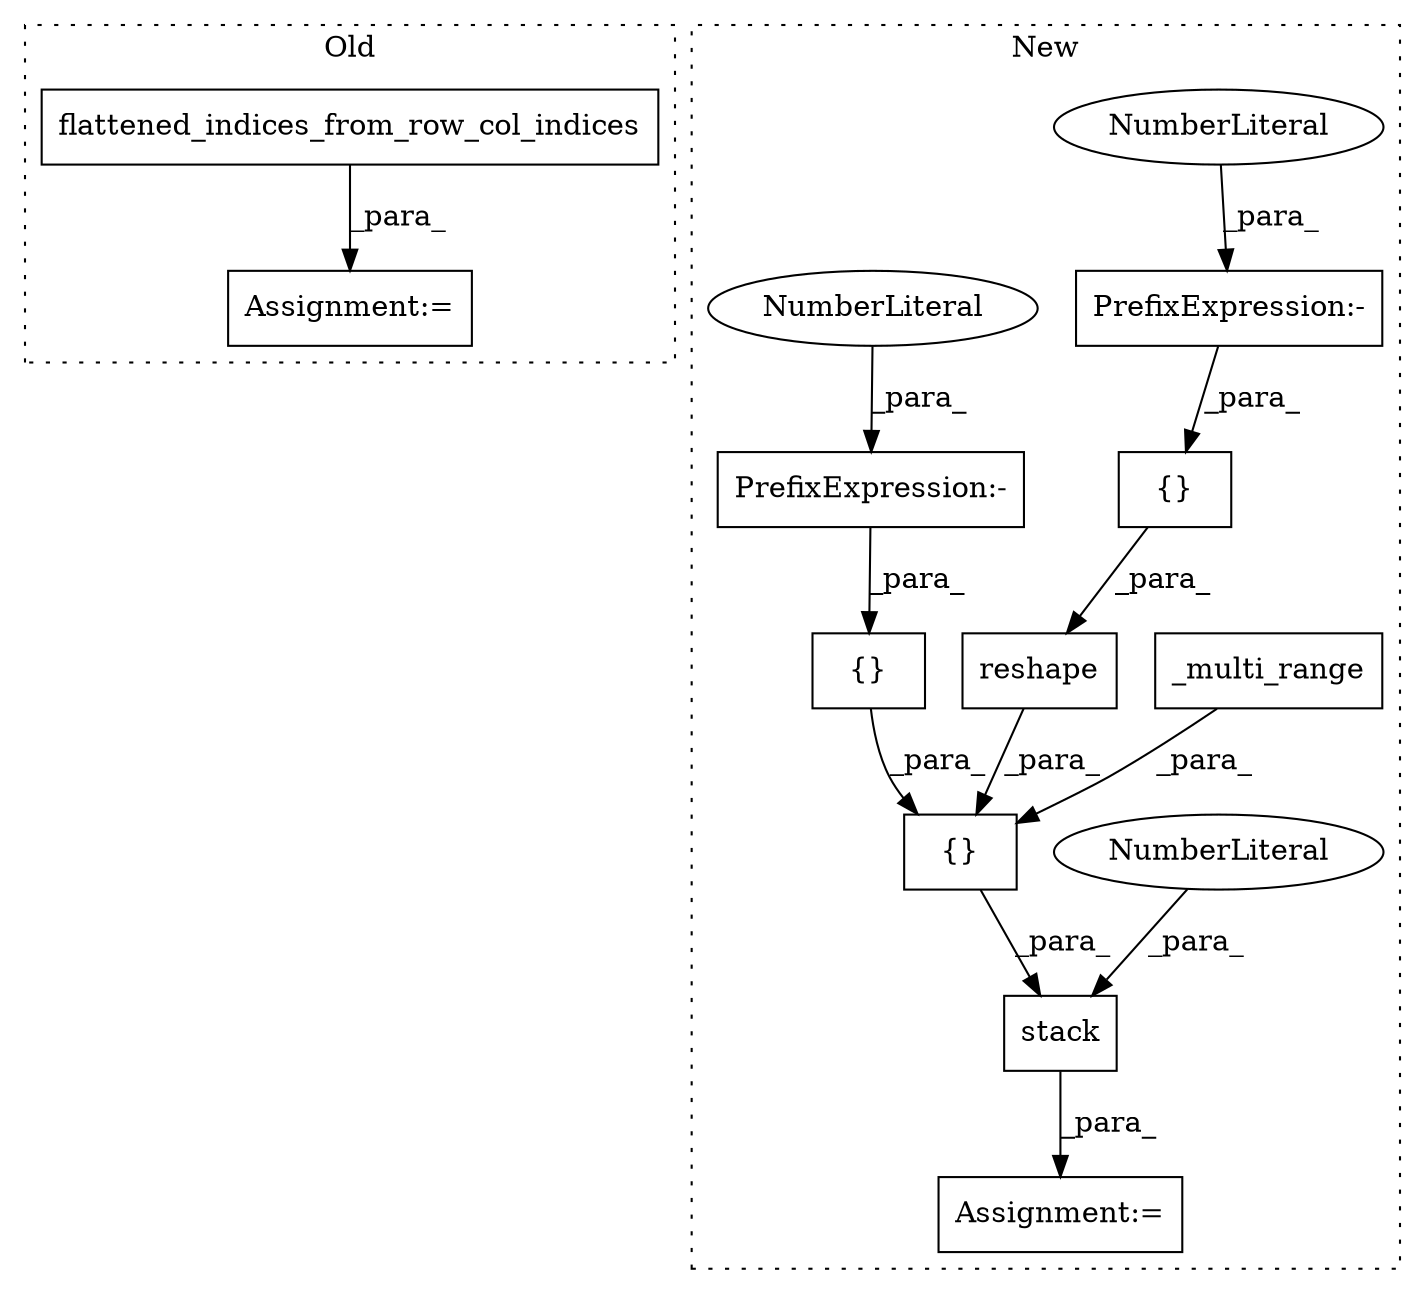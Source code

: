 digraph G {
subgraph cluster0 {
1 [label="flattened_indices_from_row_col_indices" a="32" s="11592,11656" l="39,1" shape="box"];
13 [label="Assignment:=" a="7" s="11591" l="1" shape="box"];
label = "Old";
style="dotted";
}
subgraph cluster1 {
2 [label="{}" a="4" s="12591,12594" l="1,1" shape="box"];
3 [label="stack" a="32" s="12488,12653" l="6,1" shape="box"];
4 [label="{}" a="4" s="12645,12648" l="1,1" shape="box"];
5 [label="NumberLiteral" a="34" s="12652" l="1" shape="ellipse"];
6 [label="{}" a="4" s="12503,12650" l="1,1" shape="box"];
7 [label="reshape" a="32" s="12564,12595" l="8,1" shape="box"];
8 [label="_multi_range" a="32" s="12504,12541" l="13,1" shape="box"];
9 [label="PrefixExpression:-" a="38" s="12592" l="1" shape="box"];
10 [label="NumberLiteral" a="34" s="12593" l="1" shape="ellipse"];
11 [label="PrefixExpression:-" a="38" s="12646" l="1" shape="box"];
12 [label="NumberLiteral" a="34" s="12647" l="1" shape="ellipse"];
14 [label="Assignment:=" a="7" s="12466" l="1" shape="box"];
label = "New";
style="dotted";
}
1 -> 13 [label="_para_"];
2 -> 7 [label="_para_"];
3 -> 14 [label="_para_"];
4 -> 6 [label="_para_"];
5 -> 3 [label="_para_"];
6 -> 3 [label="_para_"];
7 -> 6 [label="_para_"];
8 -> 6 [label="_para_"];
9 -> 2 [label="_para_"];
10 -> 9 [label="_para_"];
11 -> 4 [label="_para_"];
12 -> 11 [label="_para_"];
}